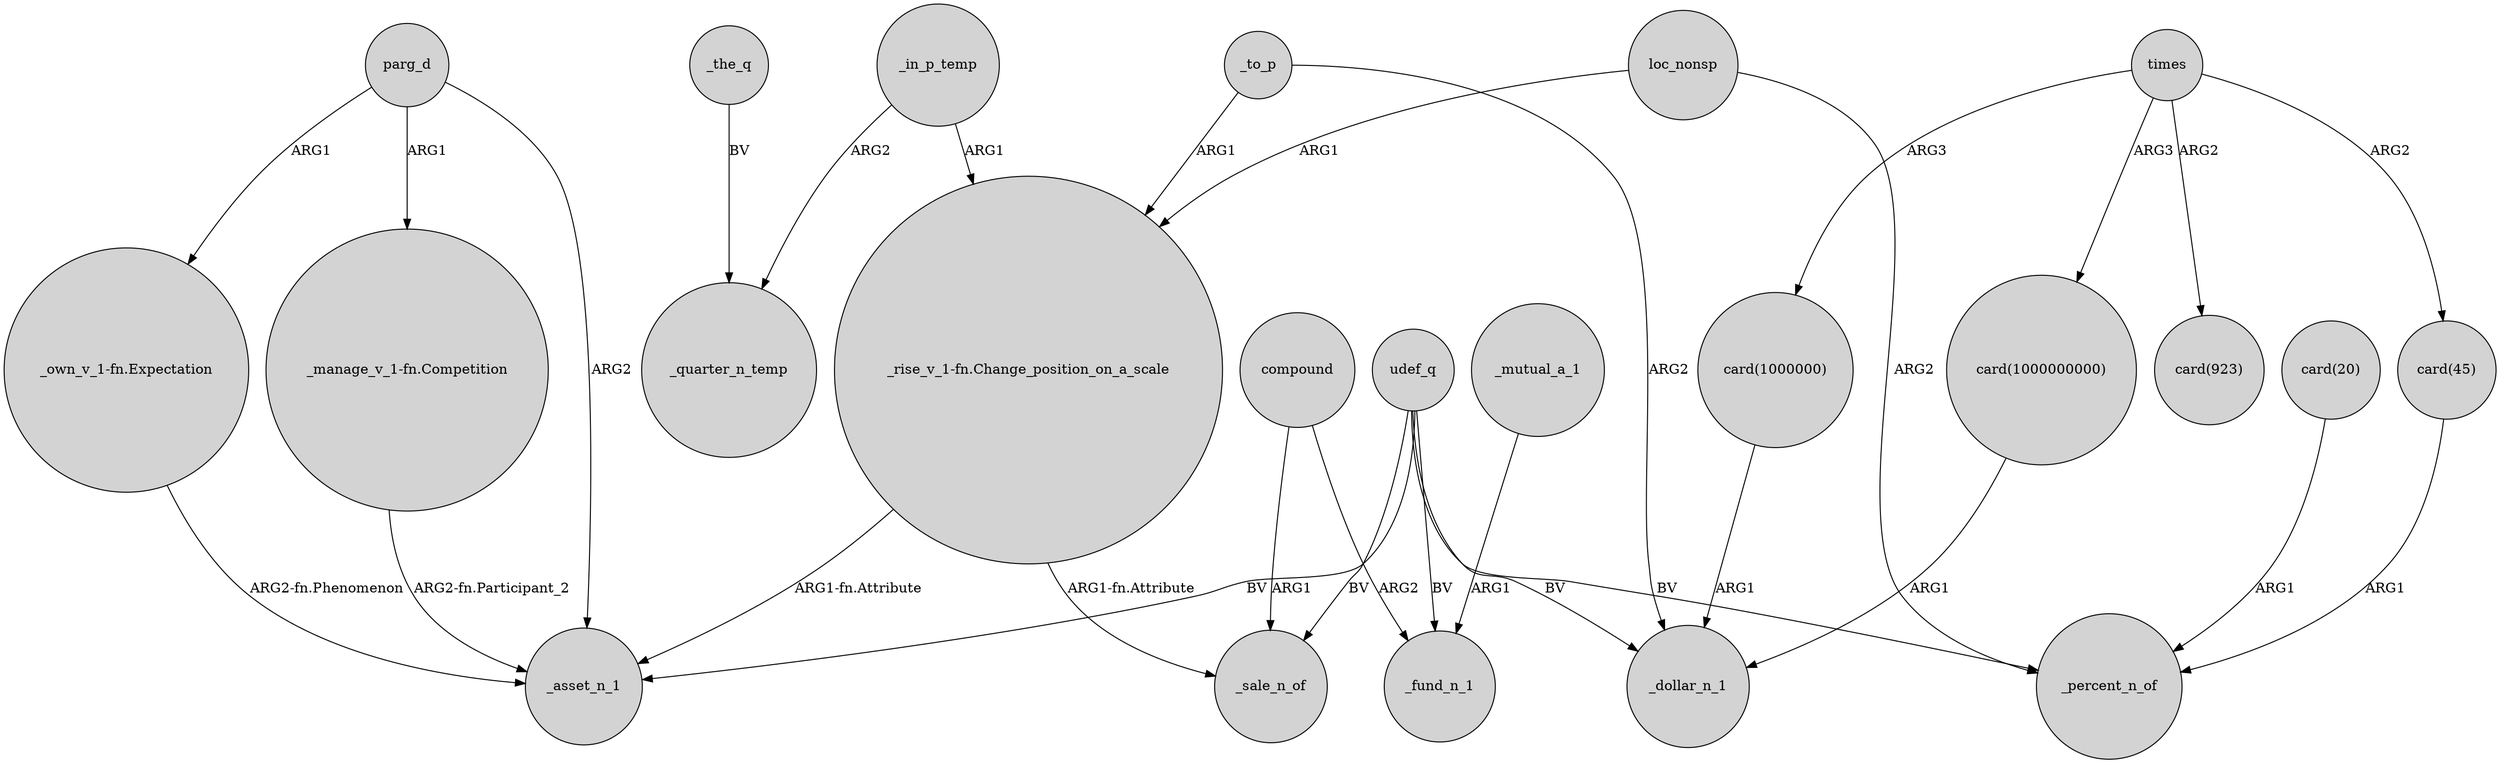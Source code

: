 digraph {
	node [shape=circle style=filled]
	"card(1000000000)" -> _dollar_n_1 [label=ARG1]
	"_rise_v_1-fn.Change_position_on_a_scale" -> _sale_n_of [label="ARG1-fn.Attribute"]
	compound -> _fund_n_1 [label=ARG2]
	_in_p_temp -> _quarter_n_temp [label=ARG2]
	parg_d -> _asset_n_1 [label=ARG2]
	"card(20)" -> _percent_n_of [label=ARG1]
	udef_q -> _fund_n_1 [label=BV]
	_to_p -> "_rise_v_1-fn.Change_position_on_a_scale" [label=ARG1]
	"card(45)" -> _percent_n_of [label=ARG1]
	loc_nonsp -> "_rise_v_1-fn.Change_position_on_a_scale" [label=ARG1]
	_the_q -> _quarter_n_temp [label=BV]
	parg_d -> "_own_v_1-fn.Expectation" [label=ARG1]
	times -> "card(1000000)" [label=ARG3]
	udef_q -> _sale_n_of [label=BV]
	_to_p -> _dollar_n_1 [label=ARG2]
	times -> "card(1000000000)" [label=ARG3]
	udef_q -> _asset_n_1 [label=BV]
	"_manage_v_1-fn.Competition" -> _asset_n_1 [label="ARG2-fn.Participant_2"]
	"_rise_v_1-fn.Change_position_on_a_scale" -> _asset_n_1 [label="ARG1-fn.Attribute"]
	parg_d -> "_manage_v_1-fn.Competition" [label=ARG1]
	_in_p_temp -> "_rise_v_1-fn.Change_position_on_a_scale" [label=ARG1]
	udef_q -> _percent_n_of [label=BV]
	"_own_v_1-fn.Expectation" -> _asset_n_1 [label="ARG2-fn.Phenomenon"]
	udef_q -> _dollar_n_1 [label=BV]
	"card(1000000)" -> _dollar_n_1 [label=ARG1]
	_mutual_a_1 -> _fund_n_1 [label=ARG1]
	times -> "card(45)" [label=ARG2]
	compound -> _sale_n_of [label=ARG1]
	times -> "card(923)" [label=ARG2]
	loc_nonsp -> _percent_n_of [label=ARG2]
}

